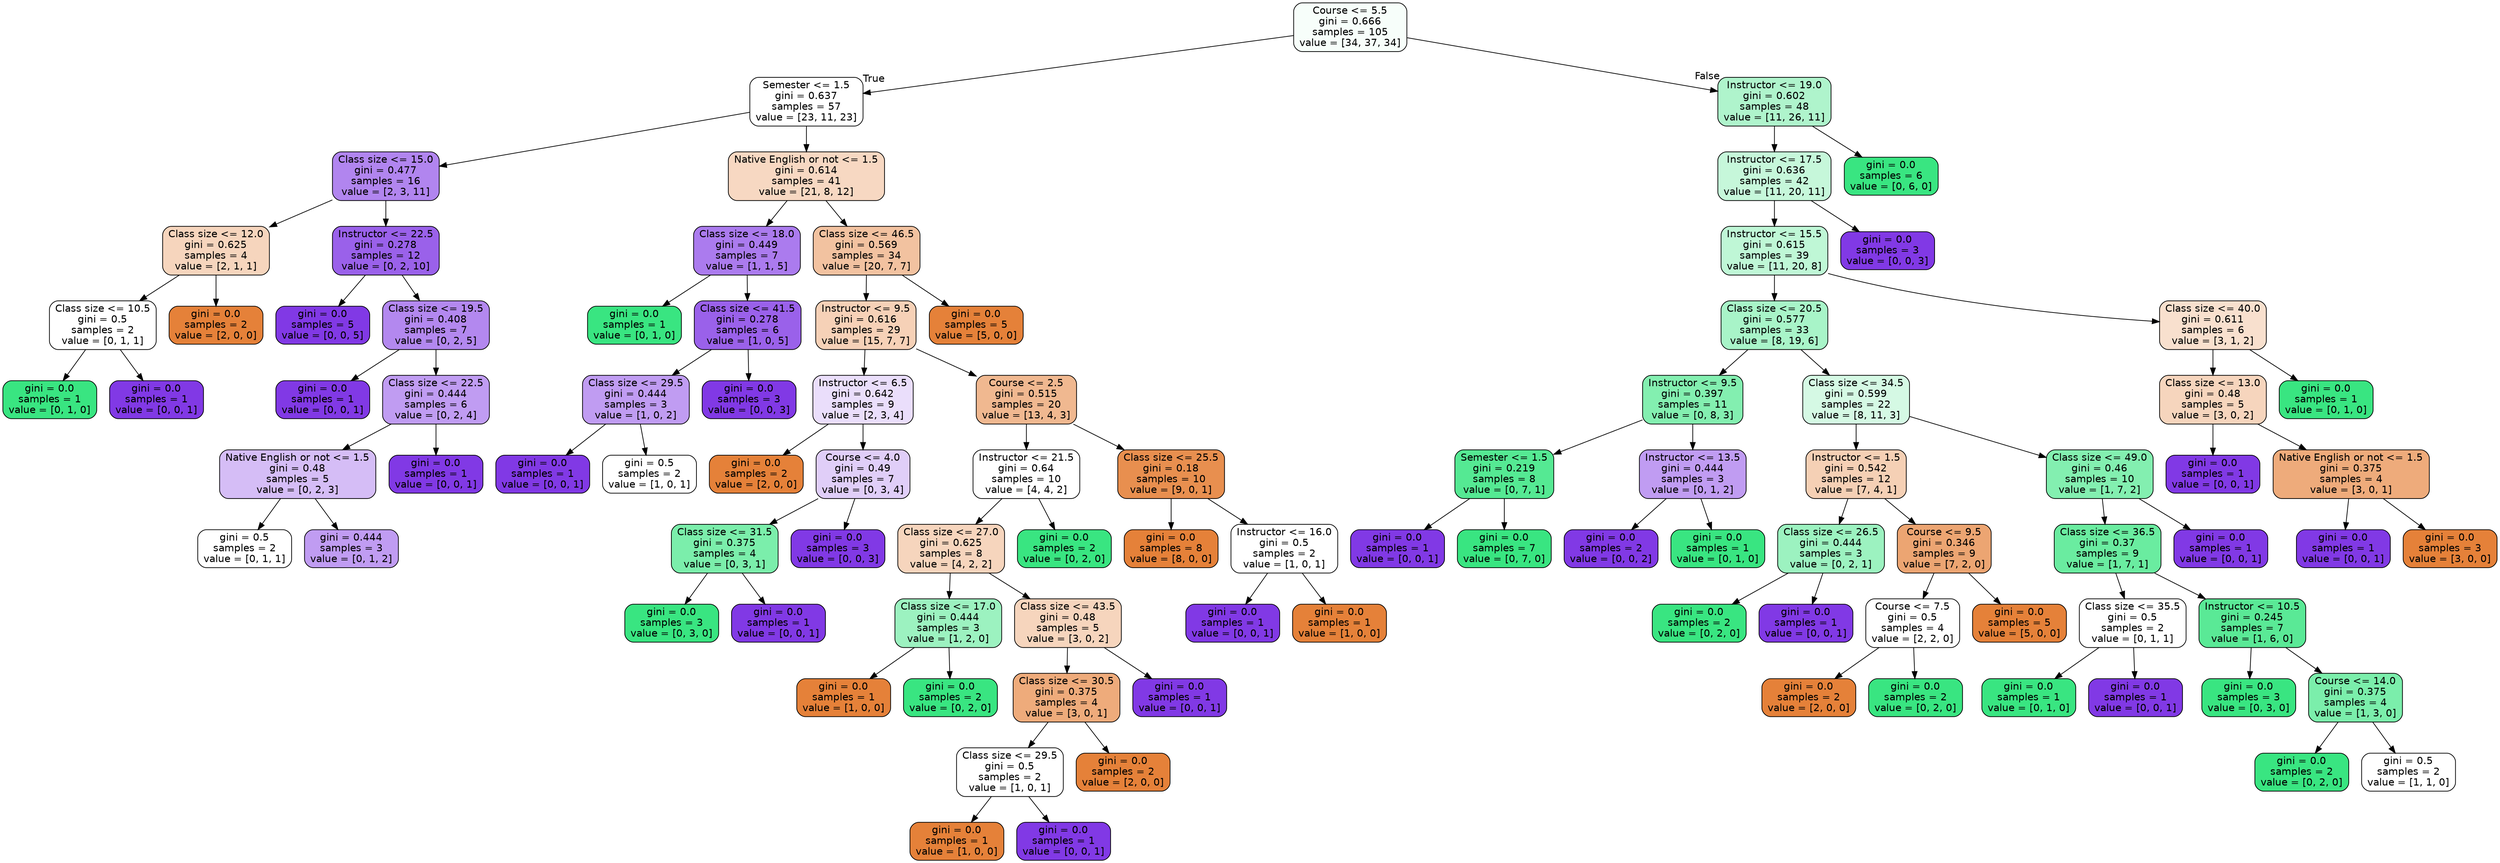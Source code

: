 digraph Tree {
node [shape=box, style="filled, rounded", color="black", fontname="helvetica"] ;
edge [fontname="helvetica"] ;
0 [label="Course <= 5.5\ngini = 0.666\nsamples = 105\nvalue = [34, 37, 34]", fillcolor="#f7fefa"] ;
1 [label="Semester <= 1.5\ngini = 0.637\nsamples = 57\nvalue = [23, 11, 23]", fillcolor="#ffffff"] ;
0 -> 1 [labeldistance=2.5, labelangle=45, headlabel="True"] ;
2 [label="Class size <= 15.0\ngini = 0.477\nsamples = 16\nvalue = [2, 3, 11]", fillcolor="#b185ef"] ;
1 -> 2 ;
3 [label="Class size <= 12.0\ngini = 0.625\nsamples = 4\nvalue = [2, 1, 1]", fillcolor="#f6d5bd"] ;
2 -> 3 ;
4 [label="Class size <= 10.5\ngini = 0.5\nsamples = 2\nvalue = [0, 1, 1]", fillcolor="#ffffff"] ;
3 -> 4 ;
5 [label="gini = 0.0\nsamples = 1\nvalue = [0, 1, 0]", fillcolor="#39e581"] ;
4 -> 5 ;
6 [label="gini = 0.0\nsamples = 1\nvalue = [0, 0, 1]", fillcolor="#8139e5"] ;
4 -> 6 ;
7 [label="gini = 0.0\nsamples = 2\nvalue = [2, 0, 0]", fillcolor="#e58139"] ;
3 -> 7 ;
8 [label="Instructor <= 22.5\ngini = 0.278\nsamples = 12\nvalue = [0, 2, 10]", fillcolor="#9a61ea"] ;
2 -> 8 ;
9 [label="gini = 0.0\nsamples = 5\nvalue = [0, 0, 5]", fillcolor="#8139e5"] ;
8 -> 9 ;
10 [label="Class size <= 19.5\ngini = 0.408\nsamples = 7\nvalue = [0, 2, 5]", fillcolor="#b388ef"] ;
8 -> 10 ;
11 [label="gini = 0.0\nsamples = 1\nvalue = [0, 0, 1]", fillcolor="#8139e5"] ;
10 -> 11 ;
12 [label="Class size <= 22.5\ngini = 0.444\nsamples = 6\nvalue = [0, 2, 4]", fillcolor="#c09cf2"] ;
10 -> 12 ;
13 [label="Native English or not <= 1.5\ngini = 0.48\nsamples = 5\nvalue = [0, 2, 3]", fillcolor="#d5bdf6"] ;
12 -> 13 ;
14 [label="gini = 0.5\nsamples = 2\nvalue = [0, 1, 1]", fillcolor="#ffffff"] ;
13 -> 14 ;
15 [label="gini = 0.444\nsamples = 3\nvalue = [0, 1, 2]", fillcolor="#c09cf2"] ;
13 -> 15 ;
16 [label="gini = 0.0\nsamples = 1\nvalue = [0, 0, 1]", fillcolor="#8139e5"] ;
12 -> 16 ;
17 [label="Native English or not <= 1.5\ngini = 0.614\nsamples = 41\nvalue = [21, 8, 12]", fillcolor="#f7d8c2"] ;
1 -> 17 ;
18 [label="Class size <= 18.0\ngini = 0.449\nsamples = 7\nvalue = [1, 1, 5]", fillcolor="#ab7bee"] ;
17 -> 18 ;
19 [label="gini = 0.0\nsamples = 1\nvalue = [0, 1, 0]", fillcolor="#39e581"] ;
18 -> 19 ;
20 [label="Class size <= 41.5\ngini = 0.278\nsamples = 6\nvalue = [1, 0, 5]", fillcolor="#9a61ea"] ;
18 -> 20 ;
21 [label="Class size <= 29.5\ngini = 0.444\nsamples = 3\nvalue = [1, 0, 2]", fillcolor="#c09cf2"] ;
20 -> 21 ;
22 [label="gini = 0.0\nsamples = 1\nvalue = [0, 0, 1]", fillcolor="#8139e5"] ;
21 -> 22 ;
23 [label="gini = 0.5\nsamples = 2\nvalue = [1, 0, 1]", fillcolor="#ffffff"] ;
21 -> 23 ;
24 [label="gini = 0.0\nsamples = 3\nvalue = [0, 0, 3]", fillcolor="#8139e5"] ;
20 -> 24 ;
25 [label="Class size <= 46.5\ngini = 0.569\nsamples = 34\nvalue = [20, 7, 7]", fillcolor="#f2c2a0"] ;
17 -> 25 ;
26 [label="Instructor <= 9.5\ngini = 0.616\nsamples = 29\nvalue = [15, 7, 7]", fillcolor="#f6d1b7"] ;
25 -> 26 ;
27 [label="Instructor <= 6.5\ngini = 0.642\nsamples = 9\nvalue = [2, 3, 4]", fillcolor="#eadefb"] ;
26 -> 27 ;
28 [label="gini = 0.0\nsamples = 2\nvalue = [2, 0, 0]", fillcolor="#e58139"] ;
27 -> 28 ;
29 [label="Course <= 4.0\ngini = 0.49\nsamples = 7\nvalue = [0, 3, 4]", fillcolor="#e0cef8"] ;
27 -> 29 ;
30 [label="Class size <= 31.5\ngini = 0.375\nsamples = 4\nvalue = [0, 3, 1]", fillcolor="#7beeab"] ;
29 -> 30 ;
31 [label="gini = 0.0\nsamples = 3\nvalue = [0, 3, 0]", fillcolor="#39e581"] ;
30 -> 31 ;
32 [label="gini = 0.0\nsamples = 1\nvalue = [0, 0, 1]", fillcolor="#8139e5"] ;
30 -> 32 ;
33 [label="gini = 0.0\nsamples = 3\nvalue = [0, 0, 3]", fillcolor="#8139e5"] ;
29 -> 33 ;
34 [label="Course <= 2.5\ngini = 0.515\nsamples = 20\nvalue = [13, 4, 3]", fillcolor="#f0b890"] ;
26 -> 34 ;
35 [label="Instructor <= 21.5\ngini = 0.64\nsamples = 10\nvalue = [4, 4, 2]", fillcolor="#ffffff"] ;
34 -> 35 ;
36 [label="Class size <= 27.0\ngini = 0.625\nsamples = 8\nvalue = [4, 2, 2]", fillcolor="#f6d5bd"] ;
35 -> 36 ;
37 [label="Class size <= 17.0\ngini = 0.444\nsamples = 3\nvalue = [1, 2, 0]", fillcolor="#9cf2c0"] ;
36 -> 37 ;
38 [label="gini = 0.0\nsamples = 1\nvalue = [1, 0, 0]", fillcolor="#e58139"] ;
37 -> 38 ;
39 [label="gini = 0.0\nsamples = 2\nvalue = [0, 2, 0]", fillcolor="#39e581"] ;
37 -> 39 ;
40 [label="Class size <= 43.5\ngini = 0.48\nsamples = 5\nvalue = [3, 0, 2]", fillcolor="#f6d5bd"] ;
36 -> 40 ;
41 [label="Class size <= 30.5\ngini = 0.375\nsamples = 4\nvalue = [3, 0, 1]", fillcolor="#eeab7b"] ;
40 -> 41 ;
42 [label="Class size <= 29.5\ngini = 0.5\nsamples = 2\nvalue = [1, 0, 1]", fillcolor="#ffffff"] ;
41 -> 42 ;
43 [label="gini = 0.0\nsamples = 1\nvalue = [1, 0, 0]", fillcolor="#e58139"] ;
42 -> 43 ;
44 [label="gini = 0.0\nsamples = 1\nvalue = [0, 0, 1]", fillcolor="#8139e5"] ;
42 -> 44 ;
45 [label="gini = 0.0\nsamples = 2\nvalue = [2, 0, 0]", fillcolor="#e58139"] ;
41 -> 45 ;
46 [label="gini = 0.0\nsamples = 1\nvalue = [0, 0, 1]", fillcolor="#8139e5"] ;
40 -> 46 ;
47 [label="gini = 0.0\nsamples = 2\nvalue = [0, 2, 0]", fillcolor="#39e581"] ;
35 -> 47 ;
48 [label="Class size <= 25.5\ngini = 0.18\nsamples = 10\nvalue = [9, 0, 1]", fillcolor="#e88f4f"] ;
34 -> 48 ;
49 [label="gini = 0.0\nsamples = 8\nvalue = [8, 0, 0]", fillcolor="#e58139"] ;
48 -> 49 ;
50 [label="Instructor <= 16.0\ngini = 0.5\nsamples = 2\nvalue = [1, 0, 1]", fillcolor="#ffffff"] ;
48 -> 50 ;
51 [label="gini = 0.0\nsamples = 1\nvalue = [0, 0, 1]", fillcolor="#8139e5"] ;
50 -> 51 ;
52 [label="gini = 0.0\nsamples = 1\nvalue = [1, 0, 0]", fillcolor="#e58139"] ;
50 -> 52 ;
53 [label="gini = 0.0\nsamples = 5\nvalue = [5, 0, 0]", fillcolor="#e58139"] ;
25 -> 53 ;
54 [label="Instructor <= 19.0\ngini = 0.602\nsamples = 48\nvalue = [11, 26, 11]", fillcolor="#aff4cc"] ;
0 -> 54 [labeldistance=2.5, labelangle=-45, headlabel="False"] ;
55 [label="Instructor <= 17.5\ngini = 0.636\nsamples = 42\nvalue = [11, 20, 11]", fillcolor="#c6f7da"] ;
54 -> 55 ;
56 [label="Instructor <= 15.5\ngini = 0.615\nsamples = 39\nvalue = [11, 20, 8]", fillcolor="#bff7d6"] ;
55 -> 56 ;
57 [label="Class size <= 20.5\ngini = 0.577\nsamples = 33\nvalue = [8, 19, 6]", fillcolor="#a8f4c8"] ;
56 -> 57 ;
58 [label="Instructor <= 9.5\ngini = 0.397\nsamples = 11\nvalue = [0, 8, 3]", fillcolor="#83efb0"] ;
57 -> 58 ;
59 [label="Semester <= 1.5\ngini = 0.219\nsamples = 8\nvalue = [0, 7, 1]", fillcolor="#55e993"] ;
58 -> 59 ;
60 [label="gini = 0.0\nsamples = 1\nvalue = [0, 0, 1]", fillcolor="#8139e5"] ;
59 -> 60 ;
61 [label="gini = 0.0\nsamples = 7\nvalue = [0, 7, 0]", fillcolor="#39e581"] ;
59 -> 61 ;
62 [label="Instructor <= 13.5\ngini = 0.444\nsamples = 3\nvalue = [0, 1, 2]", fillcolor="#c09cf2"] ;
58 -> 62 ;
63 [label="gini = 0.0\nsamples = 2\nvalue = [0, 0, 2]", fillcolor="#8139e5"] ;
62 -> 63 ;
64 [label="gini = 0.0\nsamples = 1\nvalue = [0, 1, 0]", fillcolor="#39e581"] ;
62 -> 64 ;
65 [label="Class size <= 34.5\ngini = 0.599\nsamples = 22\nvalue = [8, 11, 3]", fillcolor="#d5f9e4"] ;
57 -> 65 ;
66 [label="Instructor <= 1.5\ngini = 0.542\nsamples = 12\nvalue = [7, 4, 1]", fillcolor="#f5d0b5"] ;
65 -> 66 ;
67 [label="Class size <= 26.5\ngini = 0.444\nsamples = 3\nvalue = [0, 2, 1]", fillcolor="#9cf2c0"] ;
66 -> 67 ;
68 [label="gini = 0.0\nsamples = 2\nvalue = [0, 2, 0]", fillcolor="#39e581"] ;
67 -> 68 ;
69 [label="gini = 0.0\nsamples = 1\nvalue = [0, 0, 1]", fillcolor="#8139e5"] ;
67 -> 69 ;
70 [label="Course <= 9.5\ngini = 0.346\nsamples = 9\nvalue = [7, 2, 0]", fillcolor="#eca572"] ;
66 -> 70 ;
71 [label="Course <= 7.5\ngini = 0.5\nsamples = 4\nvalue = [2, 2, 0]", fillcolor="#ffffff"] ;
70 -> 71 ;
72 [label="gini = 0.0\nsamples = 2\nvalue = [2, 0, 0]", fillcolor="#e58139"] ;
71 -> 72 ;
73 [label="gini = 0.0\nsamples = 2\nvalue = [0, 2, 0]", fillcolor="#39e581"] ;
71 -> 73 ;
74 [label="gini = 0.0\nsamples = 5\nvalue = [5, 0, 0]", fillcolor="#e58139"] ;
70 -> 74 ;
75 [label="Class size <= 49.0\ngini = 0.46\nsamples = 10\nvalue = [1, 7, 2]", fillcolor="#83efb0"] ;
65 -> 75 ;
76 [label="Class size <= 36.5\ngini = 0.37\nsamples = 9\nvalue = [1, 7, 1]", fillcolor="#6aeca0"] ;
75 -> 76 ;
77 [label="Class size <= 35.5\ngini = 0.5\nsamples = 2\nvalue = [0, 1, 1]", fillcolor="#ffffff"] ;
76 -> 77 ;
78 [label="gini = 0.0\nsamples = 1\nvalue = [0, 1, 0]", fillcolor="#39e581"] ;
77 -> 78 ;
79 [label="gini = 0.0\nsamples = 1\nvalue = [0, 0, 1]", fillcolor="#8139e5"] ;
77 -> 79 ;
80 [label="Instructor <= 10.5\ngini = 0.245\nsamples = 7\nvalue = [1, 6, 0]", fillcolor="#5ae996"] ;
76 -> 80 ;
81 [label="gini = 0.0\nsamples = 3\nvalue = [0, 3, 0]", fillcolor="#39e581"] ;
80 -> 81 ;
82 [label="Course <= 14.0\ngini = 0.375\nsamples = 4\nvalue = [1, 3, 0]", fillcolor="#7beeab"] ;
80 -> 82 ;
83 [label="gini = 0.0\nsamples = 2\nvalue = [0, 2, 0]", fillcolor="#39e581"] ;
82 -> 83 ;
84 [label="gini = 0.5\nsamples = 2\nvalue = [1, 1, 0]", fillcolor="#ffffff"] ;
82 -> 84 ;
85 [label="gini = 0.0\nsamples = 1\nvalue = [0, 0, 1]", fillcolor="#8139e5"] ;
75 -> 85 ;
86 [label="Class size <= 40.0\ngini = 0.611\nsamples = 6\nvalue = [3, 1, 2]", fillcolor="#f8e0ce"] ;
56 -> 86 ;
87 [label="Class size <= 13.0\ngini = 0.48\nsamples = 5\nvalue = [3, 0, 2]", fillcolor="#f6d5bd"] ;
86 -> 87 ;
88 [label="gini = 0.0\nsamples = 1\nvalue = [0, 0, 1]", fillcolor="#8139e5"] ;
87 -> 88 ;
89 [label="Native English or not <= 1.5\ngini = 0.375\nsamples = 4\nvalue = [3, 0, 1]", fillcolor="#eeab7b"] ;
87 -> 89 ;
90 [label="gini = 0.0\nsamples = 1\nvalue = [0, 0, 1]", fillcolor="#8139e5"] ;
89 -> 90 ;
91 [label="gini = 0.0\nsamples = 3\nvalue = [3, 0, 0]", fillcolor="#e58139"] ;
89 -> 91 ;
92 [label="gini = 0.0\nsamples = 1\nvalue = [0, 1, 0]", fillcolor="#39e581"] ;
86 -> 92 ;
93 [label="gini = 0.0\nsamples = 3\nvalue = [0, 0, 3]", fillcolor="#8139e5"] ;
55 -> 93 ;
94 [label="gini = 0.0\nsamples = 6\nvalue = [0, 6, 0]", fillcolor="#39e581"] ;
54 -> 94 ;
}
